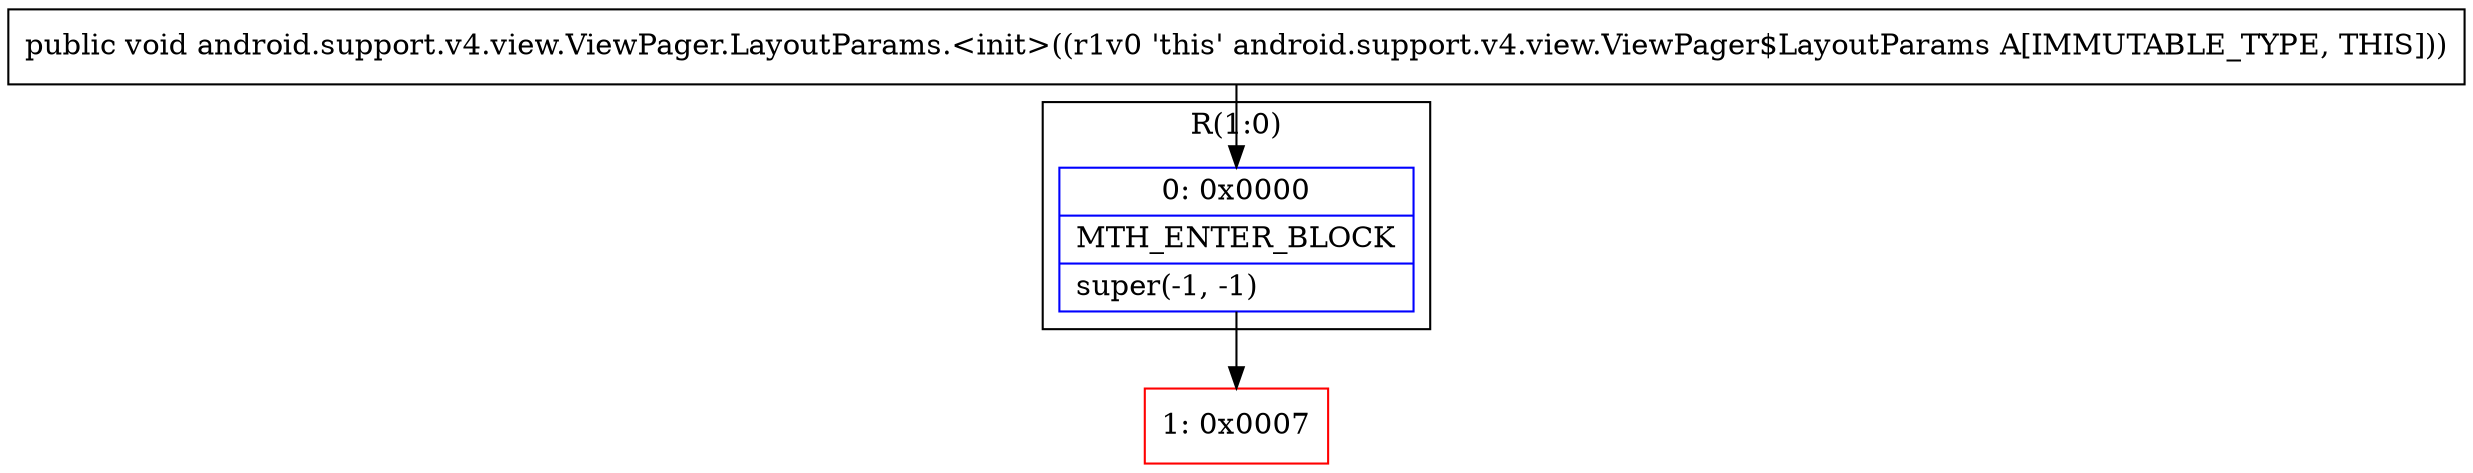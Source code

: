 digraph "CFG forandroid.support.v4.view.ViewPager.LayoutParams.\<init\>()V" {
subgraph cluster_Region_1164904051 {
label = "R(1:0)";
node [shape=record,color=blue];
Node_0 [shape=record,label="{0\:\ 0x0000|MTH_ENTER_BLOCK\l|super(\-1, \-1)\l}"];
}
Node_1 [shape=record,color=red,label="{1\:\ 0x0007}"];
MethodNode[shape=record,label="{public void android.support.v4.view.ViewPager.LayoutParams.\<init\>((r1v0 'this' android.support.v4.view.ViewPager$LayoutParams A[IMMUTABLE_TYPE, THIS])) }"];
MethodNode -> Node_0;
Node_0 -> Node_1;
}


